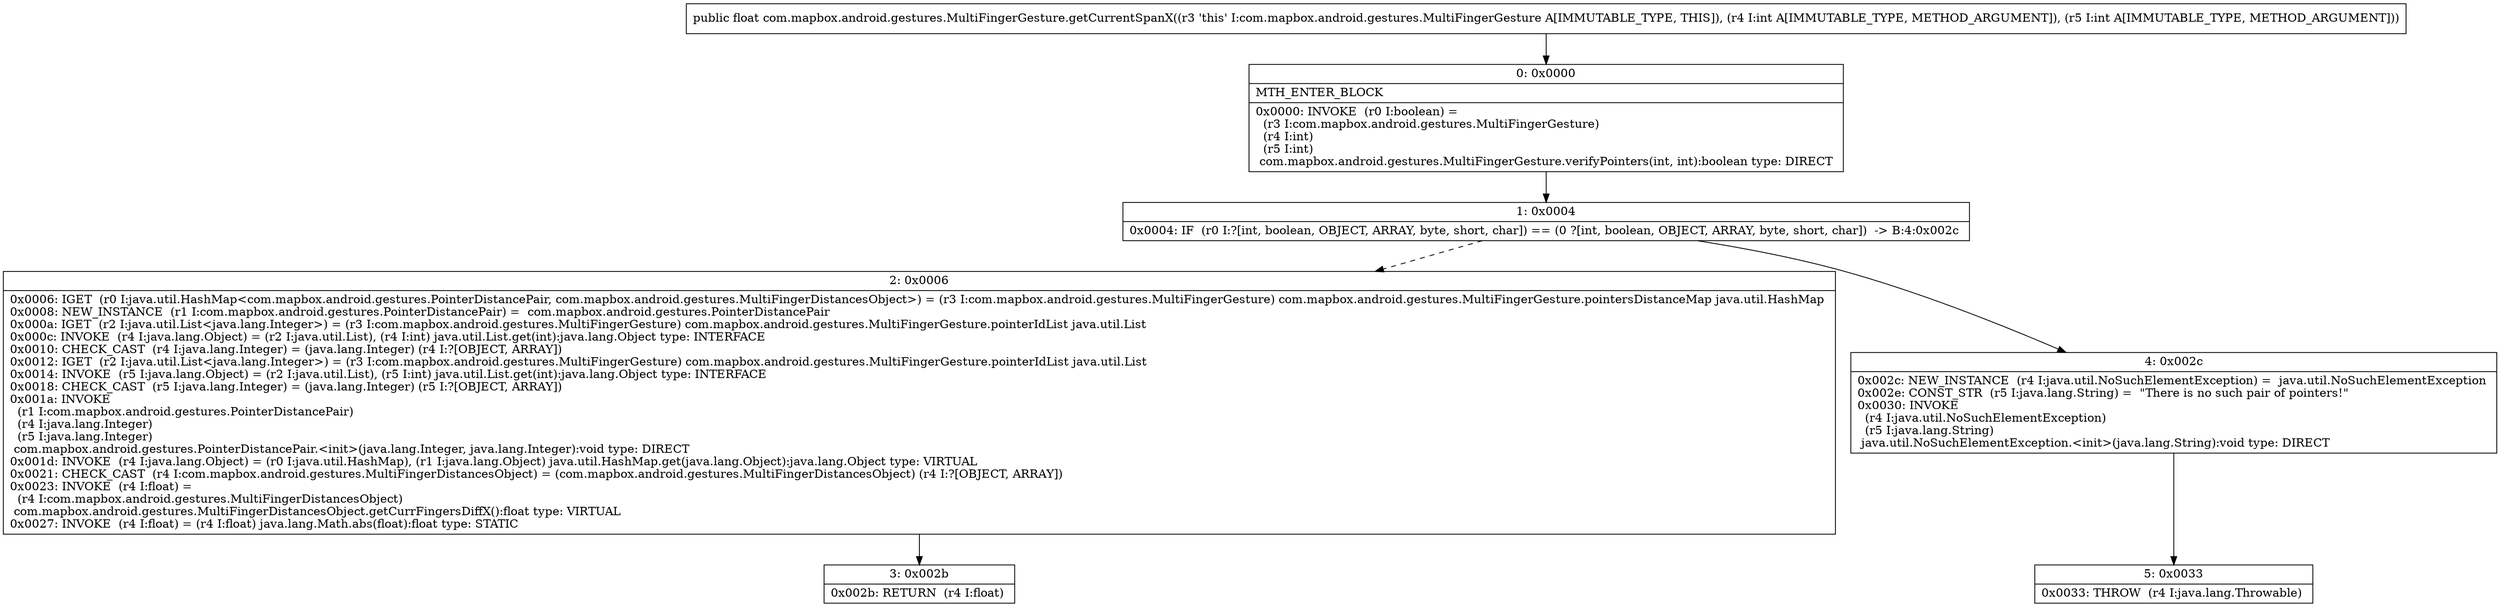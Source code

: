 digraph "CFG forcom.mapbox.android.gestures.MultiFingerGesture.getCurrentSpanX(II)F" {
Node_0 [shape=record,label="{0\:\ 0x0000|MTH_ENTER_BLOCK\l|0x0000: INVOKE  (r0 I:boolean) = \l  (r3 I:com.mapbox.android.gestures.MultiFingerGesture)\l  (r4 I:int)\l  (r5 I:int)\l com.mapbox.android.gestures.MultiFingerGesture.verifyPointers(int, int):boolean type: DIRECT \l}"];
Node_1 [shape=record,label="{1\:\ 0x0004|0x0004: IF  (r0 I:?[int, boolean, OBJECT, ARRAY, byte, short, char]) == (0 ?[int, boolean, OBJECT, ARRAY, byte, short, char])  \-\> B:4:0x002c \l}"];
Node_2 [shape=record,label="{2\:\ 0x0006|0x0006: IGET  (r0 I:java.util.HashMap\<com.mapbox.android.gestures.PointerDistancePair, com.mapbox.android.gestures.MultiFingerDistancesObject\>) = (r3 I:com.mapbox.android.gestures.MultiFingerGesture) com.mapbox.android.gestures.MultiFingerGesture.pointersDistanceMap java.util.HashMap \l0x0008: NEW_INSTANCE  (r1 I:com.mapbox.android.gestures.PointerDistancePair) =  com.mapbox.android.gestures.PointerDistancePair \l0x000a: IGET  (r2 I:java.util.List\<java.lang.Integer\>) = (r3 I:com.mapbox.android.gestures.MultiFingerGesture) com.mapbox.android.gestures.MultiFingerGesture.pointerIdList java.util.List \l0x000c: INVOKE  (r4 I:java.lang.Object) = (r2 I:java.util.List), (r4 I:int) java.util.List.get(int):java.lang.Object type: INTERFACE \l0x0010: CHECK_CAST  (r4 I:java.lang.Integer) = (java.lang.Integer) (r4 I:?[OBJECT, ARRAY]) \l0x0012: IGET  (r2 I:java.util.List\<java.lang.Integer\>) = (r3 I:com.mapbox.android.gestures.MultiFingerGesture) com.mapbox.android.gestures.MultiFingerGesture.pointerIdList java.util.List \l0x0014: INVOKE  (r5 I:java.lang.Object) = (r2 I:java.util.List), (r5 I:int) java.util.List.get(int):java.lang.Object type: INTERFACE \l0x0018: CHECK_CAST  (r5 I:java.lang.Integer) = (java.lang.Integer) (r5 I:?[OBJECT, ARRAY]) \l0x001a: INVOKE  \l  (r1 I:com.mapbox.android.gestures.PointerDistancePair)\l  (r4 I:java.lang.Integer)\l  (r5 I:java.lang.Integer)\l com.mapbox.android.gestures.PointerDistancePair.\<init\>(java.lang.Integer, java.lang.Integer):void type: DIRECT \l0x001d: INVOKE  (r4 I:java.lang.Object) = (r0 I:java.util.HashMap), (r1 I:java.lang.Object) java.util.HashMap.get(java.lang.Object):java.lang.Object type: VIRTUAL \l0x0021: CHECK_CAST  (r4 I:com.mapbox.android.gestures.MultiFingerDistancesObject) = (com.mapbox.android.gestures.MultiFingerDistancesObject) (r4 I:?[OBJECT, ARRAY]) \l0x0023: INVOKE  (r4 I:float) = \l  (r4 I:com.mapbox.android.gestures.MultiFingerDistancesObject)\l com.mapbox.android.gestures.MultiFingerDistancesObject.getCurrFingersDiffX():float type: VIRTUAL \l0x0027: INVOKE  (r4 I:float) = (r4 I:float) java.lang.Math.abs(float):float type: STATIC \l}"];
Node_3 [shape=record,label="{3\:\ 0x002b|0x002b: RETURN  (r4 I:float) \l}"];
Node_4 [shape=record,label="{4\:\ 0x002c|0x002c: NEW_INSTANCE  (r4 I:java.util.NoSuchElementException) =  java.util.NoSuchElementException \l0x002e: CONST_STR  (r5 I:java.lang.String) =  \"There is no such pair of pointers!\" \l0x0030: INVOKE  \l  (r4 I:java.util.NoSuchElementException)\l  (r5 I:java.lang.String)\l java.util.NoSuchElementException.\<init\>(java.lang.String):void type: DIRECT \l}"];
Node_5 [shape=record,label="{5\:\ 0x0033|0x0033: THROW  (r4 I:java.lang.Throwable) \l}"];
MethodNode[shape=record,label="{public float com.mapbox.android.gestures.MultiFingerGesture.getCurrentSpanX((r3 'this' I:com.mapbox.android.gestures.MultiFingerGesture A[IMMUTABLE_TYPE, THIS]), (r4 I:int A[IMMUTABLE_TYPE, METHOD_ARGUMENT]), (r5 I:int A[IMMUTABLE_TYPE, METHOD_ARGUMENT])) }"];
MethodNode -> Node_0;
Node_0 -> Node_1;
Node_1 -> Node_2[style=dashed];
Node_1 -> Node_4;
Node_2 -> Node_3;
Node_4 -> Node_5;
}

